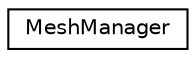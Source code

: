 digraph G
{
  edge [fontname="Helvetica",fontsize="10",labelfontname="Helvetica",labelfontsize="10"];
  node [fontname="Helvetica",fontsize="10",shape=record];
  rankdir=LR;
  Node1 [label="MeshManager",height=0.2,width=0.4,color="black", fillcolor="white", style="filled",URL="$db/da4/classMeshManager.html"];
}
